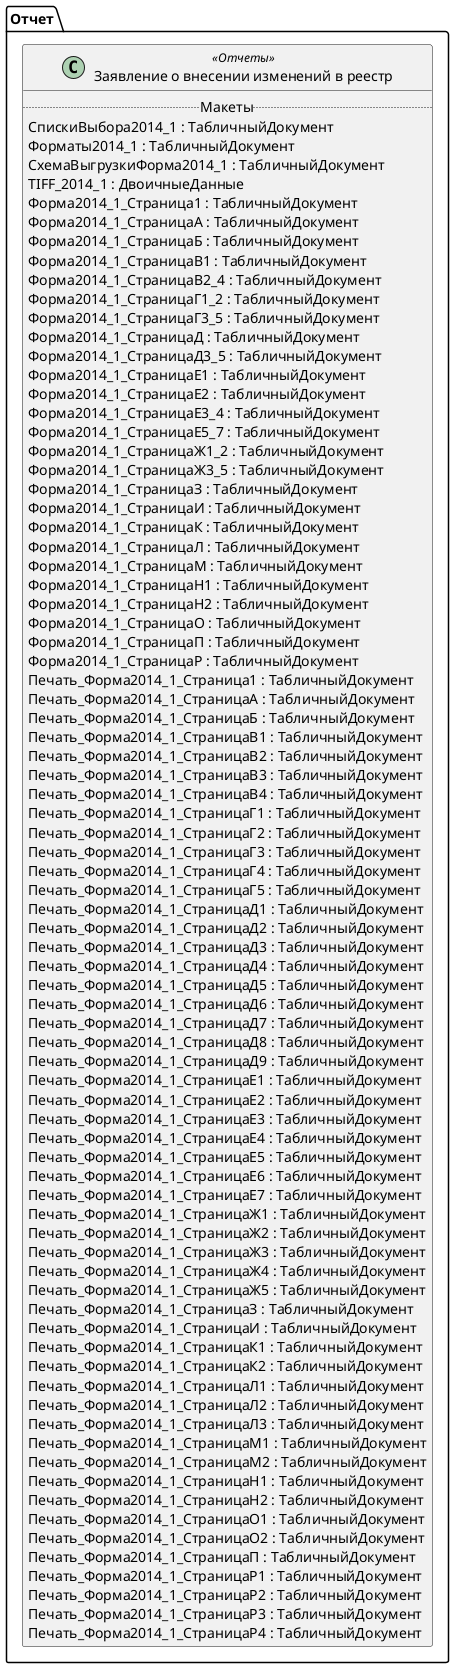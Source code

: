 ﻿@startuml РегламентированноеУведомлениеФормаР14001
'!include templates.wsd
'..\include templates.wsd
class Отчет.РегламентированноеУведомлениеФормаР14001 as "Заявление о внесении изменений в реестр" <<Отчеты>>
{
..Макеты..
СпискиВыбора2014_1 : ТабличныйДокумент
Форматы2014_1 : ТабличныйДокумент
СхемаВыгрузкиФорма2014_1 : ТабличныйДокумент
TIFF_2014_1 : ДвоичныеДанные
Форма2014_1_Страница1 : ТабличныйДокумент
Форма2014_1_СтраницаА : ТабличныйДокумент
Форма2014_1_СтраницаБ : ТабличныйДокумент
Форма2014_1_СтраницаВ1 : ТабличныйДокумент
Форма2014_1_СтраницаВ2_4 : ТабличныйДокумент
Форма2014_1_СтраницаГ1_2 : ТабличныйДокумент
Форма2014_1_СтраницаГ3_5 : ТабличныйДокумент
Форма2014_1_СтраницаД : ТабличныйДокумент
Форма2014_1_СтраницаД3_5 : ТабличныйДокумент
Форма2014_1_СтраницаЕ1 : ТабличныйДокумент
Форма2014_1_СтраницаЕ2 : ТабличныйДокумент
Форма2014_1_СтраницаЕ3_4 : ТабличныйДокумент
Форма2014_1_СтраницаЕ5_7 : ТабличныйДокумент
Форма2014_1_СтраницаЖ1_2 : ТабличныйДокумент
Форма2014_1_СтраницаЖ3_5 : ТабличныйДокумент
Форма2014_1_СтраницаЗ : ТабличныйДокумент
Форма2014_1_СтраницаИ : ТабличныйДокумент
Форма2014_1_СтраницаК : ТабличныйДокумент
Форма2014_1_СтраницаЛ : ТабличныйДокумент
Форма2014_1_СтраницаМ : ТабличныйДокумент
Форма2014_1_СтраницаН1 : ТабличныйДокумент
Форма2014_1_СтраницаН2 : ТабличныйДокумент
Форма2014_1_СтраницаО : ТабличныйДокумент
Форма2014_1_СтраницаП : ТабличныйДокумент
Форма2014_1_СтраницаР : ТабличныйДокумент
Печать_Форма2014_1_Страница1 : ТабличныйДокумент
Печать_Форма2014_1_СтраницаА : ТабличныйДокумент
Печать_Форма2014_1_СтраницаБ : ТабличныйДокумент
Печать_Форма2014_1_СтраницаВ1 : ТабличныйДокумент
Печать_Форма2014_1_СтраницаВ2 : ТабличныйДокумент
Печать_Форма2014_1_СтраницаВ3 : ТабличныйДокумент
Печать_Форма2014_1_СтраницаВ4 : ТабличныйДокумент
Печать_Форма2014_1_СтраницаГ1 : ТабличныйДокумент
Печать_Форма2014_1_СтраницаГ2 : ТабличныйДокумент
Печать_Форма2014_1_СтраницаГ3 : ТабличныйДокумент
Печать_Форма2014_1_СтраницаГ4 : ТабличныйДокумент
Печать_Форма2014_1_СтраницаГ5 : ТабличныйДокумент
Печать_Форма2014_1_СтраницаД1 : ТабличныйДокумент
Печать_Форма2014_1_СтраницаД2 : ТабличныйДокумент
Печать_Форма2014_1_СтраницаД3 : ТабличныйДокумент
Печать_Форма2014_1_СтраницаД4 : ТабличныйДокумент
Печать_Форма2014_1_СтраницаД5 : ТабличныйДокумент
Печать_Форма2014_1_СтраницаД6 : ТабличныйДокумент
Печать_Форма2014_1_СтраницаД7 : ТабличныйДокумент
Печать_Форма2014_1_СтраницаД8 : ТабличныйДокумент
Печать_Форма2014_1_СтраницаД9 : ТабличныйДокумент
Печать_Форма2014_1_СтраницаЕ1 : ТабличныйДокумент
Печать_Форма2014_1_СтраницаЕ2 : ТабличныйДокумент
Печать_Форма2014_1_СтраницаЕ3 : ТабличныйДокумент
Печать_Форма2014_1_СтраницаЕ4 : ТабличныйДокумент
Печать_Форма2014_1_СтраницаЕ5 : ТабличныйДокумент
Печать_Форма2014_1_СтраницаЕ6 : ТабличныйДокумент
Печать_Форма2014_1_СтраницаЕ7 : ТабличныйДокумент
Печать_Форма2014_1_СтраницаЖ1 : ТабличныйДокумент
Печать_Форма2014_1_СтраницаЖ2 : ТабличныйДокумент
Печать_Форма2014_1_СтраницаЖ3 : ТабличныйДокумент
Печать_Форма2014_1_СтраницаЖ4 : ТабличныйДокумент
Печать_Форма2014_1_СтраницаЖ5 : ТабличныйДокумент
Печать_Форма2014_1_СтраницаЗ : ТабличныйДокумент
Печать_Форма2014_1_СтраницаИ : ТабличныйДокумент
Печать_Форма2014_1_СтраницаК1 : ТабличныйДокумент
Печать_Форма2014_1_СтраницаК2 : ТабличныйДокумент
Печать_Форма2014_1_СтраницаЛ1 : ТабличныйДокумент
Печать_Форма2014_1_СтраницаЛ2 : ТабличныйДокумент
Печать_Форма2014_1_СтраницаЛ3 : ТабличныйДокумент
Печать_Форма2014_1_СтраницаМ1 : ТабличныйДокумент
Печать_Форма2014_1_СтраницаМ2 : ТабличныйДокумент
Печать_Форма2014_1_СтраницаН1 : ТабличныйДокумент
Печать_Форма2014_1_СтраницаН2 : ТабличныйДокумент
Печать_Форма2014_1_СтраницаО1 : ТабличныйДокумент
Печать_Форма2014_1_СтраницаО2 : ТабличныйДокумент
Печать_Форма2014_1_СтраницаП : ТабличныйДокумент
Печать_Форма2014_1_СтраницаР1 : ТабличныйДокумент
Печать_Форма2014_1_СтраницаР2 : ТабличныйДокумент
Печать_Форма2014_1_СтраницаР3 : ТабличныйДокумент
Печать_Форма2014_1_СтраницаР4 : ТабличныйДокумент
}
@enduml
